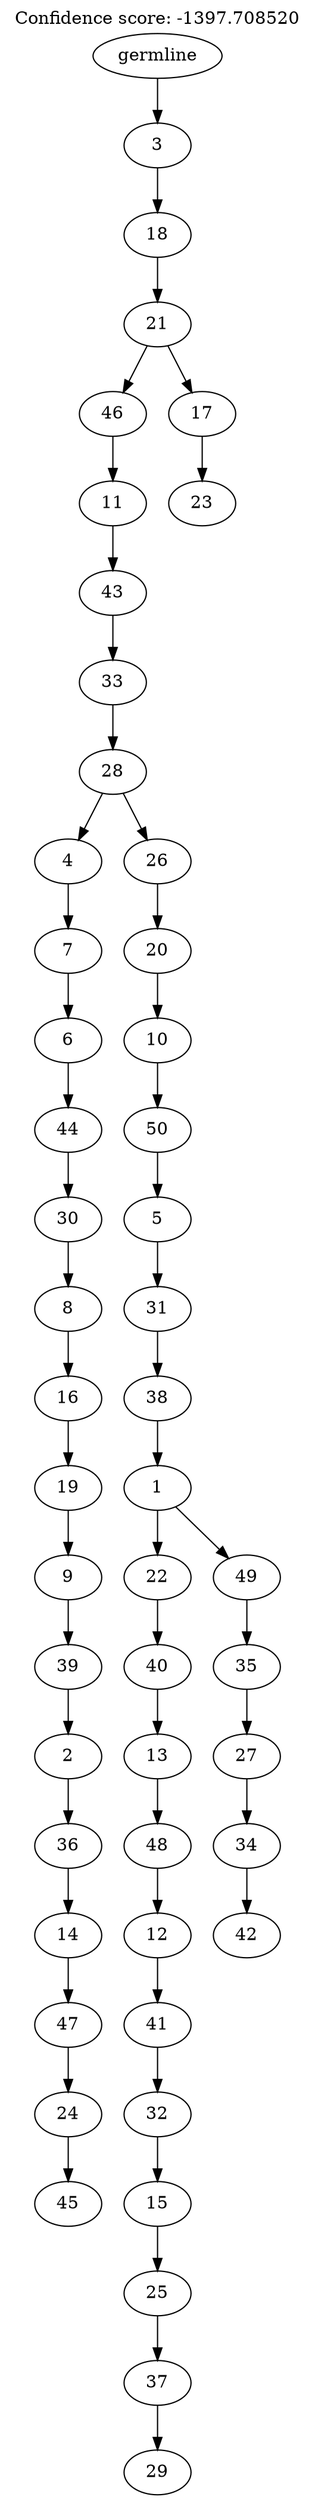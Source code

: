 digraph g {
	"49" -> "50";
	"50" [label="45"];
	"48" -> "49";
	"49" [label="24"];
	"47" -> "48";
	"48" [label="47"];
	"46" -> "47";
	"47" [label="14"];
	"45" -> "46";
	"46" [label="36"];
	"44" -> "45";
	"45" [label="2"];
	"43" -> "44";
	"44" [label="39"];
	"42" -> "43";
	"43" [label="9"];
	"41" -> "42";
	"42" [label="19"];
	"40" -> "41";
	"41" [label="16"];
	"39" -> "40";
	"40" [label="8"];
	"38" -> "39";
	"39" [label="30"];
	"37" -> "38";
	"38" [label="44"];
	"36" -> "37";
	"37" [label="6"];
	"35" -> "36";
	"36" [label="7"];
	"33" -> "34";
	"34" [label="29"];
	"32" -> "33";
	"33" [label="37"];
	"31" -> "32";
	"32" [label="25"];
	"30" -> "31";
	"31" [label="15"];
	"29" -> "30";
	"30" [label="32"];
	"28" -> "29";
	"29" [label="41"];
	"27" -> "28";
	"28" [label="12"];
	"26" -> "27";
	"27" [label="48"];
	"25" -> "26";
	"26" [label="13"];
	"24" -> "25";
	"25" [label="40"];
	"22" -> "23";
	"23" [label="42"];
	"21" -> "22";
	"22" [label="34"];
	"20" -> "21";
	"21" [label="27"];
	"19" -> "20";
	"20" [label="35"];
	"18" -> "19";
	"19" [label="49"];
	"18" -> "24";
	"24" [label="22"];
	"17" -> "18";
	"18" [label="1"];
	"16" -> "17";
	"17" [label="38"];
	"15" -> "16";
	"16" [label="31"];
	"14" -> "15";
	"15" [label="5"];
	"13" -> "14";
	"14" [label="50"];
	"12" -> "13";
	"13" [label="10"];
	"11" -> "12";
	"12" [label="20"];
	"10" -> "11";
	"11" [label="26"];
	"10" -> "35";
	"35" [label="4"];
	"9" -> "10";
	"10" [label="28"];
	"8" -> "9";
	"9" [label="33"];
	"7" -> "8";
	"8" [label="43"];
	"6" -> "7";
	"7" [label="11"];
	"4" -> "5";
	"5" [label="23"];
	"3" -> "4";
	"4" [label="17"];
	"3" -> "6";
	"6" [label="46"];
	"2" -> "3";
	"3" [label="21"];
	"1" -> "2";
	"2" [label="18"];
	"0" -> "1";
	"1" [label="3"];
	"0" [label="germline"];
	labelloc="t";
	label="Confidence score: -1397.708520";
}
